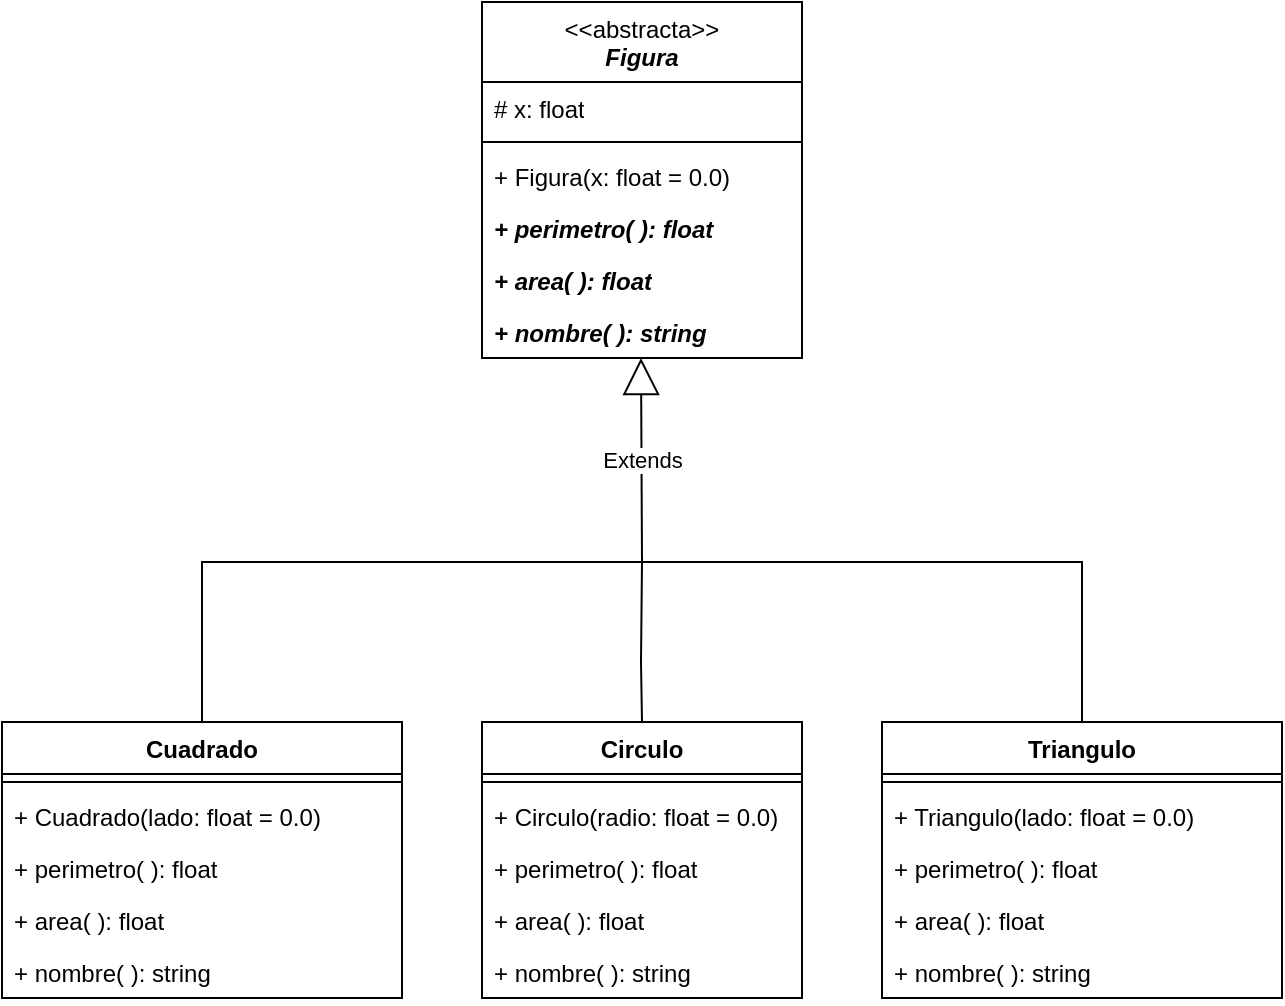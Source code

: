 <mxfile version="24.7.17">
  <diagram name="Página-1" id="k42gShNA9fNezQRBCyyK">
    <mxGraphModel dx="907" dy="495" grid="1" gridSize="10" guides="1" tooltips="1" connect="1" arrows="1" fold="1" page="1" pageScale="1" pageWidth="827" pageHeight="1169" math="0" shadow="0">
      <root>
        <mxCell id="0" />
        <mxCell id="1" parent="0" />
        <mxCell id="nUMKHOmbv0CmmhKYNUxt-1" value="&lt;span style=&quot;font-weight: normal;&quot;&gt;&amp;lt;&amp;lt;abstracta&amp;gt;&amp;gt;&lt;/span&gt;&lt;div&gt;&lt;i style=&quot;background-color: initial;&quot;&gt;Figura&lt;/i&gt;&lt;/div&gt;" style="swimlane;fontStyle=1;align=center;verticalAlign=top;childLayout=stackLayout;horizontal=1;startSize=40;horizontalStack=0;resizeParent=1;resizeParentMax=0;resizeLast=0;collapsible=1;marginBottom=0;whiteSpace=wrap;html=1;" vertex="1" parent="1">
          <mxGeometry x="320" y="40" width="160" height="178" as="geometry" />
        </mxCell>
        <mxCell id="nUMKHOmbv0CmmhKYNUxt-2" value="# x: float" style="text;strokeColor=none;fillColor=none;align=left;verticalAlign=top;spacingLeft=4;spacingRight=4;overflow=hidden;rotatable=0;points=[[0,0.5],[1,0.5]];portConstraint=eastwest;whiteSpace=wrap;html=1;" vertex="1" parent="nUMKHOmbv0CmmhKYNUxt-1">
          <mxGeometry y="40" width="160" height="26" as="geometry" />
        </mxCell>
        <mxCell id="nUMKHOmbv0CmmhKYNUxt-3" value="" style="line;strokeWidth=1;fillColor=none;align=left;verticalAlign=middle;spacingTop=-1;spacingLeft=3;spacingRight=3;rotatable=0;labelPosition=right;points=[];portConstraint=eastwest;strokeColor=inherit;" vertex="1" parent="nUMKHOmbv0CmmhKYNUxt-1">
          <mxGeometry y="66" width="160" height="8" as="geometry" />
        </mxCell>
        <mxCell id="nUMKHOmbv0CmmhKYNUxt-4" value="+ Figura(x: float = 0.0)" style="text;strokeColor=none;fillColor=none;align=left;verticalAlign=top;spacingLeft=4;spacingRight=4;overflow=hidden;rotatable=0;points=[[0,0.5],[1,0.5]];portConstraint=eastwest;whiteSpace=wrap;html=1;" vertex="1" parent="nUMKHOmbv0CmmhKYNUxt-1">
          <mxGeometry y="74" width="160" height="26" as="geometry" />
        </mxCell>
        <mxCell id="nUMKHOmbv0CmmhKYNUxt-5" value="&lt;i&gt;&lt;b&gt;+ perimetro( ): float&lt;/b&gt;&lt;/i&gt;" style="text;strokeColor=none;fillColor=none;align=left;verticalAlign=top;spacingLeft=4;spacingRight=4;overflow=hidden;rotatable=0;points=[[0,0.5],[1,0.5]];portConstraint=eastwest;whiteSpace=wrap;html=1;" vertex="1" parent="nUMKHOmbv0CmmhKYNUxt-1">
          <mxGeometry y="100" width="160" height="26" as="geometry" />
        </mxCell>
        <mxCell id="nUMKHOmbv0CmmhKYNUxt-6" value="&lt;i&gt;&lt;b&gt;+ area( ): float&lt;/b&gt;&lt;/i&gt;" style="text;strokeColor=none;fillColor=none;align=left;verticalAlign=top;spacingLeft=4;spacingRight=4;overflow=hidden;rotatable=0;points=[[0,0.5],[1,0.5]];portConstraint=eastwest;whiteSpace=wrap;html=1;" vertex="1" parent="nUMKHOmbv0CmmhKYNUxt-1">
          <mxGeometry y="126" width="160" height="26" as="geometry" />
        </mxCell>
        <mxCell id="nUMKHOmbv0CmmhKYNUxt-26" value="&lt;i&gt;&lt;b&gt;+ nombre( ): string&lt;/b&gt;&lt;/i&gt;" style="text;strokeColor=none;fillColor=none;align=left;verticalAlign=top;spacingLeft=4;spacingRight=4;overflow=hidden;rotatable=0;points=[[0,0.5],[1,0.5]];portConstraint=eastwest;whiteSpace=wrap;html=1;" vertex="1" parent="nUMKHOmbv0CmmhKYNUxt-1">
          <mxGeometry y="152" width="160" height="26" as="geometry" />
        </mxCell>
        <mxCell id="nUMKHOmbv0CmmhKYNUxt-7" value="Circulo" style="swimlane;fontStyle=1;align=center;verticalAlign=top;childLayout=stackLayout;horizontal=1;startSize=26;horizontalStack=0;resizeParent=1;resizeParentMax=0;resizeLast=0;collapsible=1;marginBottom=0;whiteSpace=wrap;html=1;" vertex="1" parent="1">
          <mxGeometry x="320" y="400" width="160" height="138" as="geometry" />
        </mxCell>
        <mxCell id="nUMKHOmbv0CmmhKYNUxt-9" value="" style="line;strokeWidth=1;fillColor=none;align=left;verticalAlign=middle;spacingTop=-1;spacingLeft=3;spacingRight=3;rotatable=0;labelPosition=right;points=[];portConstraint=eastwest;strokeColor=inherit;" vertex="1" parent="nUMKHOmbv0CmmhKYNUxt-7">
          <mxGeometry y="26" width="160" height="8" as="geometry" />
        </mxCell>
        <mxCell id="nUMKHOmbv0CmmhKYNUxt-10" value="+ Circulo(radio: float = 0.0)" style="text;strokeColor=none;fillColor=none;align=left;verticalAlign=top;spacingLeft=4;spacingRight=4;overflow=hidden;rotatable=0;points=[[0,0.5],[1,0.5]];portConstraint=eastwest;whiteSpace=wrap;html=1;" vertex="1" parent="nUMKHOmbv0CmmhKYNUxt-7">
          <mxGeometry y="34" width="160" height="26" as="geometry" />
        </mxCell>
        <mxCell id="nUMKHOmbv0CmmhKYNUxt-14" value="+ perimetro( ): float" style="text;strokeColor=none;fillColor=none;align=left;verticalAlign=top;spacingLeft=4;spacingRight=4;overflow=hidden;rotatable=0;points=[[0,0.5],[1,0.5]];portConstraint=eastwest;whiteSpace=wrap;html=1;" vertex="1" parent="nUMKHOmbv0CmmhKYNUxt-7">
          <mxGeometry y="60" width="160" height="26" as="geometry" />
        </mxCell>
        <mxCell id="nUMKHOmbv0CmmhKYNUxt-15" value="+ area( ): float" style="text;strokeColor=none;fillColor=none;align=left;verticalAlign=top;spacingLeft=4;spacingRight=4;overflow=hidden;rotatable=0;points=[[0,0.5],[1,0.5]];portConstraint=eastwest;whiteSpace=wrap;html=1;" vertex="1" parent="nUMKHOmbv0CmmhKYNUxt-7">
          <mxGeometry y="86" width="160" height="26" as="geometry" />
        </mxCell>
        <mxCell id="nUMKHOmbv0CmmhKYNUxt-27" value="+ nombre( ): string" style="text;strokeColor=none;fillColor=none;align=left;verticalAlign=top;spacingLeft=4;spacingRight=4;overflow=hidden;rotatable=0;points=[[0,0.5],[1,0.5]];portConstraint=eastwest;whiteSpace=wrap;html=1;" vertex="1" parent="nUMKHOmbv0CmmhKYNUxt-7">
          <mxGeometry y="112" width="160" height="26" as="geometry" />
        </mxCell>
        <mxCell id="nUMKHOmbv0CmmhKYNUxt-16" value="Cuadrado" style="swimlane;fontStyle=1;align=center;verticalAlign=top;childLayout=stackLayout;horizontal=1;startSize=26;horizontalStack=0;resizeParent=1;resizeParentMax=0;resizeLast=0;collapsible=1;marginBottom=0;whiteSpace=wrap;html=1;" vertex="1" parent="1">
          <mxGeometry x="80" y="400" width="200" height="138" as="geometry" />
        </mxCell>
        <mxCell id="nUMKHOmbv0CmmhKYNUxt-17" value="" style="line;strokeWidth=1;fillColor=none;align=left;verticalAlign=middle;spacingTop=-1;spacingLeft=3;spacingRight=3;rotatable=0;labelPosition=right;points=[];portConstraint=eastwest;strokeColor=inherit;" vertex="1" parent="nUMKHOmbv0CmmhKYNUxt-16">
          <mxGeometry y="26" width="200" height="8" as="geometry" />
        </mxCell>
        <mxCell id="nUMKHOmbv0CmmhKYNUxt-18" value="+ Cuadrado(lado: float = 0.0)" style="text;strokeColor=none;fillColor=none;align=left;verticalAlign=top;spacingLeft=4;spacingRight=4;overflow=hidden;rotatable=0;points=[[0,0.5],[1,0.5]];portConstraint=eastwest;whiteSpace=wrap;html=1;" vertex="1" parent="nUMKHOmbv0CmmhKYNUxt-16">
          <mxGeometry y="34" width="200" height="26" as="geometry" />
        </mxCell>
        <mxCell id="nUMKHOmbv0CmmhKYNUxt-19" value="+ perimetro( ): float" style="text;strokeColor=none;fillColor=none;align=left;verticalAlign=top;spacingLeft=4;spacingRight=4;overflow=hidden;rotatable=0;points=[[0,0.5],[1,0.5]];portConstraint=eastwest;whiteSpace=wrap;html=1;" vertex="1" parent="nUMKHOmbv0CmmhKYNUxt-16">
          <mxGeometry y="60" width="200" height="26" as="geometry" />
        </mxCell>
        <mxCell id="nUMKHOmbv0CmmhKYNUxt-20" value="+ area( ): float" style="text;strokeColor=none;fillColor=none;align=left;verticalAlign=top;spacingLeft=4;spacingRight=4;overflow=hidden;rotatable=0;points=[[0,0.5],[1,0.5]];portConstraint=eastwest;whiteSpace=wrap;html=1;" vertex="1" parent="nUMKHOmbv0CmmhKYNUxt-16">
          <mxGeometry y="86" width="200" height="26" as="geometry" />
        </mxCell>
        <mxCell id="nUMKHOmbv0CmmhKYNUxt-28" value="+ nombre( ): string" style="text;strokeColor=none;fillColor=none;align=left;verticalAlign=top;spacingLeft=4;spacingRight=4;overflow=hidden;rotatable=0;points=[[0,0.5],[1,0.5]];portConstraint=eastwest;whiteSpace=wrap;html=1;" vertex="1" parent="nUMKHOmbv0CmmhKYNUxt-16">
          <mxGeometry y="112" width="200" height="26" as="geometry" />
        </mxCell>
        <mxCell id="nUMKHOmbv0CmmhKYNUxt-21" value="Triangulo" style="swimlane;fontStyle=1;align=center;verticalAlign=top;childLayout=stackLayout;horizontal=1;startSize=26;horizontalStack=0;resizeParent=1;resizeParentMax=0;resizeLast=0;collapsible=1;marginBottom=0;whiteSpace=wrap;html=1;" vertex="1" parent="1">
          <mxGeometry x="520" y="400" width="200" height="138" as="geometry" />
        </mxCell>
        <mxCell id="nUMKHOmbv0CmmhKYNUxt-22" value="" style="line;strokeWidth=1;fillColor=none;align=left;verticalAlign=middle;spacingTop=-1;spacingLeft=3;spacingRight=3;rotatable=0;labelPosition=right;points=[];portConstraint=eastwest;strokeColor=inherit;" vertex="1" parent="nUMKHOmbv0CmmhKYNUxt-21">
          <mxGeometry y="26" width="200" height="8" as="geometry" />
        </mxCell>
        <mxCell id="nUMKHOmbv0CmmhKYNUxt-23" value="+ Triangulo(lado: float = 0.0)" style="text;strokeColor=none;fillColor=none;align=left;verticalAlign=top;spacingLeft=4;spacingRight=4;overflow=hidden;rotatable=0;points=[[0,0.5],[1,0.5]];portConstraint=eastwest;whiteSpace=wrap;html=1;" vertex="1" parent="nUMKHOmbv0CmmhKYNUxt-21">
          <mxGeometry y="34" width="200" height="26" as="geometry" />
        </mxCell>
        <mxCell id="nUMKHOmbv0CmmhKYNUxt-24" value="+ perimetro( ): float" style="text;strokeColor=none;fillColor=none;align=left;verticalAlign=top;spacingLeft=4;spacingRight=4;overflow=hidden;rotatable=0;points=[[0,0.5],[1,0.5]];portConstraint=eastwest;whiteSpace=wrap;html=1;" vertex="1" parent="nUMKHOmbv0CmmhKYNUxt-21">
          <mxGeometry y="60" width="200" height="26" as="geometry" />
        </mxCell>
        <mxCell id="nUMKHOmbv0CmmhKYNUxt-25" value="+ area( ): float" style="text;strokeColor=none;fillColor=none;align=left;verticalAlign=top;spacingLeft=4;spacingRight=4;overflow=hidden;rotatable=0;points=[[0,0.5],[1,0.5]];portConstraint=eastwest;whiteSpace=wrap;html=1;" vertex="1" parent="nUMKHOmbv0CmmhKYNUxt-21">
          <mxGeometry y="86" width="200" height="26" as="geometry" />
        </mxCell>
        <mxCell id="nUMKHOmbv0CmmhKYNUxt-29" value="+ nombre( ): string" style="text;strokeColor=none;fillColor=none;align=left;verticalAlign=top;spacingLeft=4;spacingRight=4;overflow=hidden;rotatable=0;points=[[0,0.5],[1,0.5]];portConstraint=eastwest;whiteSpace=wrap;html=1;" vertex="1" parent="nUMKHOmbv0CmmhKYNUxt-21">
          <mxGeometry y="112" width="200" height="26" as="geometry" />
        </mxCell>
        <mxCell id="nUMKHOmbv0CmmhKYNUxt-30" value="" style="endArrow=none;html=1;rounded=0;exitX=0.5;exitY=0;exitDx=0;exitDy=0;entryX=0.5;entryY=0;entryDx=0;entryDy=0;" edge="1" parent="1" source="nUMKHOmbv0CmmhKYNUxt-16" target="nUMKHOmbv0CmmhKYNUxt-21">
          <mxGeometry width="50" height="50" relative="1" as="geometry">
            <mxPoint x="350" y="320" as="sourcePoint" />
            <mxPoint x="600" y="320" as="targetPoint" />
            <Array as="points">
              <mxPoint x="180" y="320" />
              <mxPoint x="400" y="320" />
              <mxPoint x="620" y="320" />
            </Array>
          </mxGeometry>
        </mxCell>
        <mxCell id="nUMKHOmbv0CmmhKYNUxt-32" value="" style="endArrow=none;html=1;rounded=0;exitX=0.5;exitY=0;exitDx=0;exitDy=0;" edge="1" parent="1" source="nUMKHOmbv0CmmhKYNUxt-7">
          <mxGeometry width="50" height="50" relative="1" as="geometry">
            <mxPoint x="399.5" y="390" as="sourcePoint" />
            <mxPoint x="400" y="320" as="targetPoint" />
            <Array as="points">
              <mxPoint x="399.5" y="370" />
            </Array>
          </mxGeometry>
        </mxCell>
        <mxCell id="nUMKHOmbv0CmmhKYNUxt-34" value="Extends" style="endArrow=block;endSize=16;endFill=0;html=1;rounded=0;" edge="1" parent="1">
          <mxGeometry width="160" relative="1" as="geometry">
            <mxPoint x="400" y="320" as="sourcePoint" />
            <mxPoint x="399.5" y="218" as="targetPoint" />
          </mxGeometry>
        </mxCell>
      </root>
    </mxGraphModel>
  </diagram>
</mxfile>
